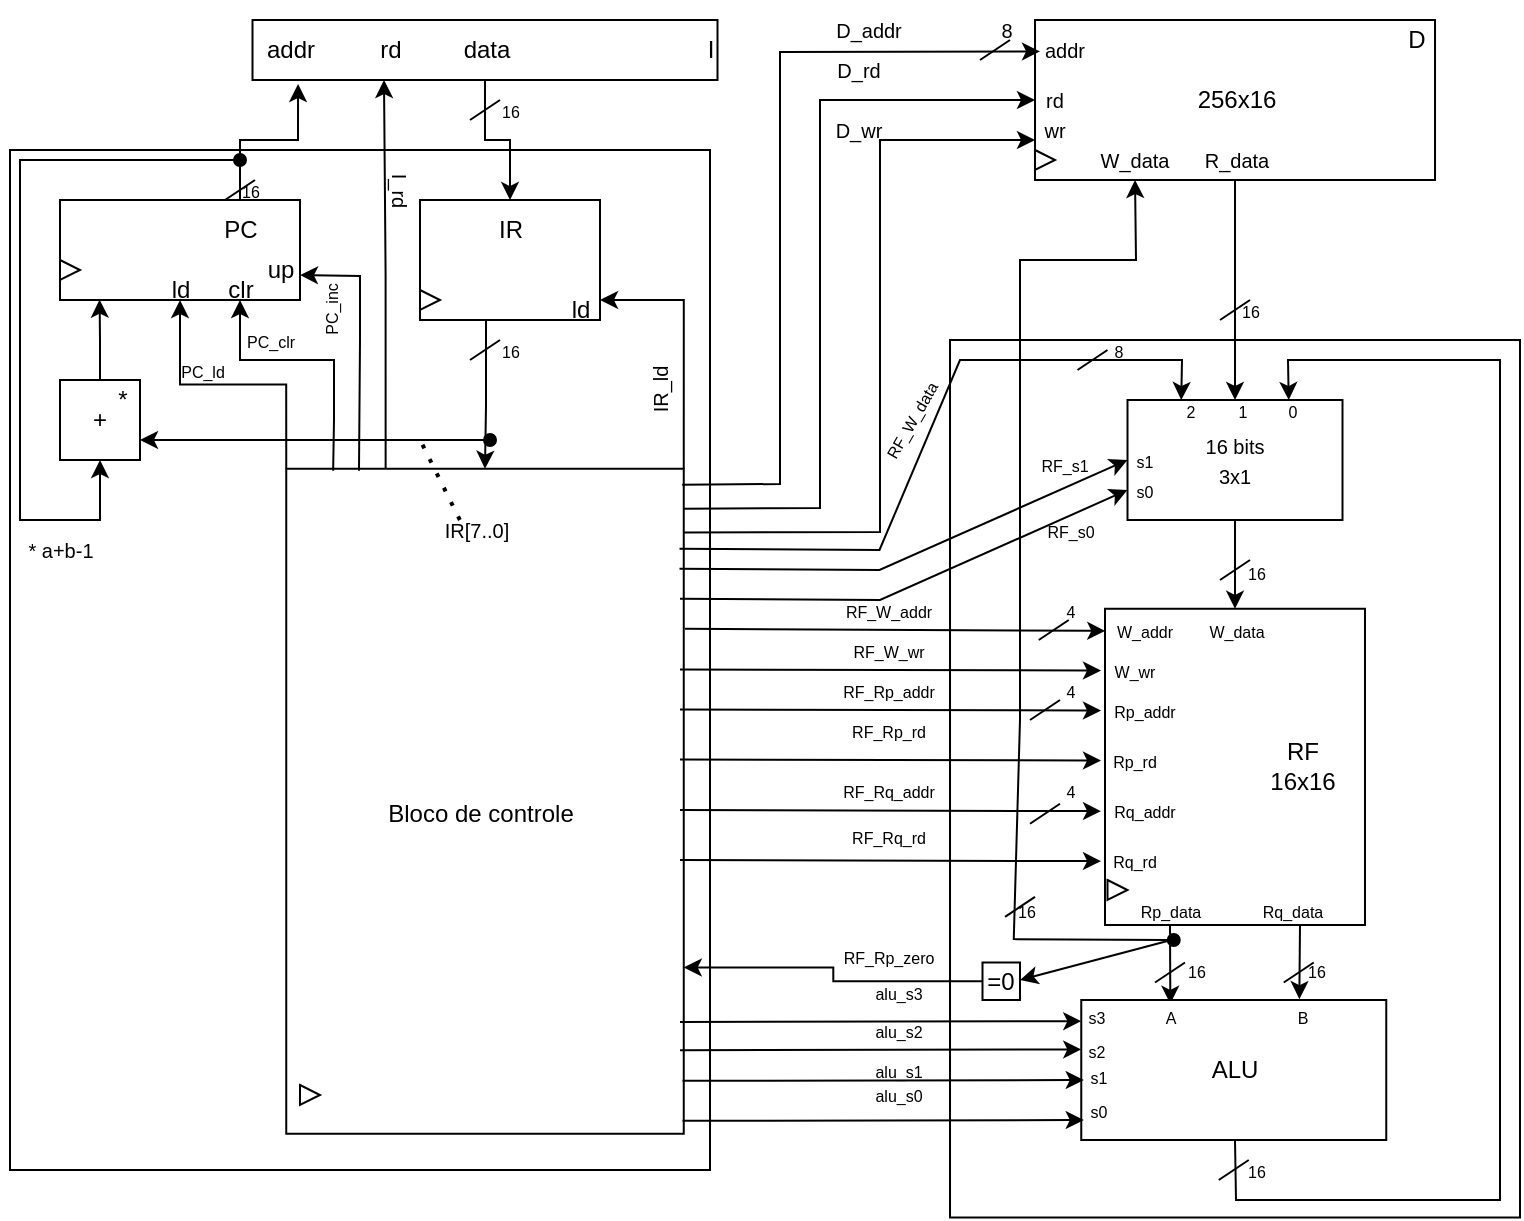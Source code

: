 <mxfile version="21.6.3" type="github">
  <diagram name="Page-1" id="ZlM_A8k6TZbqFOeZ7nO7">
    <mxGraphModel dx="387" dy="211" grid="1" gridSize="10" guides="1" tooltips="1" connect="1" arrows="1" fold="1" page="1" pageScale="1" pageWidth="850" pageHeight="1100" math="0" shadow="0">
      <root>
        <mxCell id="0" />
        <mxCell id="1" parent="0" />
        <mxCell id="ngXh2x4NFbDctlyxZlGq-3" value="" style="rounded=0;whiteSpace=wrap;html=1;rotation=90;" parent="1" vertex="1">
          <mxGeometry x="-35" y="315" width="510" height="350" as="geometry" />
        </mxCell>
        <mxCell id="yScjFbCwDToI_tj8SOom-4" style="edgeStyle=orthogonalEdgeStyle;rounded=0;orthogonalLoop=1;jettySize=auto;html=1;exitX=0;exitY=0.75;exitDx=0;exitDy=0;entryX=0.4;entryY=1;entryDx=0;entryDy=0;entryPerimeter=0;" edge="1" parent="1" source="ngXh2x4NFbDctlyxZlGq-4" target="ngXh2x4NFbDctlyxZlGq-20">
          <mxGeometry relative="1" as="geometry" />
        </mxCell>
        <mxCell id="yScjFbCwDToI_tj8SOom-14" style="edgeStyle=orthogonalEdgeStyle;rounded=0;orthogonalLoop=1;jettySize=auto;html=1;exitX=0;exitY=1;exitDx=0;exitDy=0;entryX=0.5;entryY=1;entryDx=0;entryDy=0;" edge="1" parent="1" source="ngXh2x4NFbDctlyxZlGq-4" target="ngXh2x4NFbDctlyxZlGq-6">
          <mxGeometry relative="1" as="geometry" />
        </mxCell>
        <mxCell id="yScjFbCwDToI_tj8SOom-21" style="edgeStyle=orthogonalEdgeStyle;rounded=0;orthogonalLoop=1;jettySize=auto;html=1;exitX=0;exitY=0;exitDx=0;exitDy=0;" edge="1" parent="1" source="ngXh2x4NFbDctlyxZlGq-4">
          <mxGeometry relative="1" as="geometry">
            <mxPoint x="340" y="310" as="targetPoint" />
            <Array as="points">
              <mxPoint x="382" y="310" />
            </Array>
          </mxGeometry>
        </mxCell>
        <mxCell id="ngXh2x4NFbDctlyxZlGq-4" value="" style="rounded=0;whiteSpace=wrap;html=1;rotation=90;" parent="1" vertex="1">
          <mxGeometry x="116.25" y="461.25" width="332.5" height="198.75" as="geometry" />
        </mxCell>
        <mxCell id="ngXh2x4NFbDctlyxZlGq-16" style="edgeStyle=orthogonalEdgeStyle;rounded=0;orthogonalLoop=1;jettySize=auto;html=1;exitX=0.5;exitY=1;exitDx=0;exitDy=0;entryX=0.5;entryY=0;entryDx=0;entryDy=0;" parent="1" source="ngXh2x4NFbDctlyxZlGq-5" target="ngXh2x4NFbDctlyxZlGq-7" edge="1">
          <mxGeometry relative="1" as="geometry" />
        </mxCell>
        <mxCell id="ngXh2x4NFbDctlyxZlGq-5" value="" style="rounded=0;whiteSpace=wrap;html=1;" parent="1" vertex="1">
          <mxGeometry x="166.25" y="170" width="232.5" height="30" as="geometry" />
        </mxCell>
        <mxCell id="ngXh2x4NFbDctlyxZlGq-14" style="edgeStyle=orthogonalEdgeStyle;rounded=0;orthogonalLoop=1;jettySize=auto;html=1;exitX=0.75;exitY=0;exitDx=0;exitDy=0;entryX=0.098;entryY=1.067;entryDx=0;entryDy=0;entryPerimeter=0;" parent="1" source="ngXh2x4NFbDctlyxZlGq-6" target="ngXh2x4NFbDctlyxZlGq-5" edge="1">
          <mxGeometry relative="1" as="geometry" />
        </mxCell>
        <mxCell id="ngXh2x4NFbDctlyxZlGq-6" value="" style="rounded=0;whiteSpace=wrap;html=1;" parent="1" vertex="1">
          <mxGeometry x="70" y="260" width="120" height="50" as="geometry" />
        </mxCell>
        <mxCell id="yScjFbCwDToI_tj8SOom-22" style="edgeStyle=orthogonalEdgeStyle;rounded=0;orthogonalLoop=1;jettySize=auto;html=1;exitX=0.25;exitY=1;exitDx=0;exitDy=0;entryX=0;entryY=0.5;entryDx=0;entryDy=0;" edge="1" parent="1" source="ngXh2x4NFbDctlyxZlGq-7" target="ngXh2x4NFbDctlyxZlGq-4">
          <mxGeometry relative="1" as="geometry">
            <Array as="points">
              <mxPoint x="283" y="320" />
              <mxPoint x="283" y="363" />
              <mxPoint x="283" y="363" />
            </Array>
          </mxGeometry>
        </mxCell>
        <mxCell id="ngXh2x4NFbDctlyxZlGq-7" value="" style="rounded=0;whiteSpace=wrap;html=1;" parent="1" vertex="1">
          <mxGeometry x="250" y="260" width="90" height="60" as="geometry" />
        </mxCell>
        <mxCell id="yScjFbCwDToI_tj8SOom-15" style="edgeStyle=orthogonalEdgeStyle;rounded=0;orthogonalLoop=1;jettySize=auto;html=1;exitX=0.5;exitY=0;exitDx=0;exitDy=0;entryX=0.165;entryY=0.996;entryDx=0;entryDy=0;entryPerimeter=0;" edge="1" parent="1" source="ngXh2x4NFbDctlyxZlGq-8" target="ngXh2x4NFbDctlyxZlGq-6">
          <mxGeometry relative="1" as="geometry" />
        </mxCell>
        <mxCell id="ngXh2x4NFbDctlyxZlGq-8" value="+" style="whiteSpace=wrap;html=1;aspect=fixed;" parent="1" vertex="1">
          <mxGeometry x="70" y="350" width="40" height="40" as="geometry" />
        </mxCell>
        <mxCell id="ngXh2x4NFbDctlyxZlGq-9" value="" style="rounded=0;whiteSpace=wrap;html=1;rotation=90;" parent="1" vertex="1">
          <mxGeometry x="438.13" y="406.88" width="438.75" height="285" as="geometry" />
        </mxCell>
        <mxCell id="yScjFbCwDToI_tj8SOom-67" style="edgeStyle=orthogonalEdgeStyle;rounded=0;orthogonalLoop=1;jettySize=auto;html=1;exitX=0.5;exitY=1;exitDx=0;exitDy=0;entryX=0.5;entryY=0;entryDx=0;entryDy=0;" edge="1" parent="1" source="ngXh2x4NFbDctlyxZlGq-10" target="ngXh2x4NFbDctlyxZlGq-11">
          <mxGeometry relative="1" as="geometry" />
        </mxCell>
        <mxCell id="ngXh2x4NFbDctlyxZlGq-10" value="" style="rounded=0;whiteSpace=wrap;html=1;" parent="1" vertex="1">
          <mxGeometry x="557.51" y="170" width="200" height="80" as="geometry" />
        </mxCell>
        <mxCell id="yScjFbCwDToI_tj8SOom-51" style="edgeStyle=orthogonalEdgeStyle;rounded=0;orthogonalLoop=1;jettySize=auto;html=1;exitX=0.5;exitY=1;exitDx=0;exitDy=0;entryX=0;entryY=0.5;entryDx=0;entryDy=0;" edge="1" parent="1" source="ngXh2x4NFbDctlyxZlGq-11" target="ngXh2x4NFbDctlyxZlGq-12">
          <mxGeometry relative="1" as="geometry" />
        </mxCell>
        <mxCell id="ngXh2x4NFbDctlyxZlGq-11" value="" style="rounded=0;whiteSpace=wrap;html=1;" parent="1" vertex="1">
          <mxGeometry x="603.75" y="360" width="107.5" height="60" as="geometry" />
        </mxCell>
        <mxCell id="yScjFbCwDToI_tj8SOom-49" style="edgeStyle=orthogonalEdgeStyle;rounded=0;orthogonalLoop=1;jettySize=auto;html=1;exitX=1;exitY=0.25;exitDx=0;exitDy=0;entryX=0.715;entryY=-0.006;entryDx=0;entryDy=0;entryPerimeter=0;" edge="1" parent="1" source="ngXh2x4NFbDctlyxZlGq-12" target="ngXh2x4NFbDctlyxZlGq-13">
          <mxGeometry relative="1" as="geometry" />
        </mxCell>
        <mxCell id="yScjFbCwDToI_tj8SOom-50" style="edgeStyle=orthogonalEdgeStyle;rounded=0;orthogonalLoop=1;jettySize=auto;html=1;exitX=1;exitY=0.75;exitDx=0;exitDy=0;entryX=0.292;entryY=0.027;entryDx=0;entryDy=0;entryPerimeter=0;" edge="1" parent="1" source="ngXh2x4NFbDctlyxZlGq-12" target="ngXh2x4NFbDctlyxZlGq-13">
          <mxGeometry relative="1" as="geometry" />
        </mxCell>
        <mxCell id="ngXh2x4NFbDctlyxZlGq-12" value="" style="rounded=0;whiteSpace=wrap;html=1;rotation=90;" parent="1" vertex="1">
          <mxGeometry x="578.44" y="478.44" width="158.12" height="130" as="geometry" />
        </mxCell>
        <mxCell id="ngXh2x4NFbDctlyxZlGq-13" value="" style="rounded=0;whiteSpace=wrap;html=1;" parent="1" vertex="1">
          <mxGeometry x="580.63" y="660" width="152.5" height="70" as="geometry" />
        </mxCell>
        <mxCell id="ngXh2x4NFbDctlyxZlGq-15" value="addr" style="text;html=1;align=center;verticalAlign=middle;resizable=0;points=[];autosize=1;strokeColor=none;fillColor=none;" parent="1" vertex="1">
          <mxGeometry x="160" y="170" width="50" height="30" as="geometry" />
        </mxCell>
        <mxCell id="ngXh2x4NFbDctlyxZlGq-18" value="data" style="text;html=1;align=center;verticalAlign=middle;resizable=0;points=[];autosize=1;strokeColor=none;fillColor=none;" parent="1" vertex="1">
          <mxGeometry x="257.5" y="170" width="50" height="30" as="geometry" />
        </mxCell>
        <mxCell id="ngXh2x4NFbDctlyxZlGq-20" value="rd" style="text;html=1;align=center;verticalAlign=middle;resizable=0;points=[];autosize=1;strokeColor=none;fillColor=none;" parent="1" vertex="1">
          <mxGeometry x="220" y="170" width="30" height="30" as="geometry" />
        </mxCell>
        <mxCell id="yScjFbCwDToI_tj8SOom-5" value="Bloco de controle" style="text;html=1;align=center;verticalAlign=middle;resizable=0;points=[];autosize=1;strokeColor=none;fillColor=none;" vertex="1" parent="1">
          <mxGeometry x="220" y="551.88" width="120" height="30" as="geometry" />
        </mxCell>
        <mxCell id="yScjFbCwDToI_tj8SOom-7" value="PC" style="text;html=1;align=center;verticalAlign=middle;resizable=0;points=[];autosize=1;strokeColor=none;fillColor=none;" vertex="1" parent="1">
          <mxGeometry x="140" y="260" width="40" height="30" as="geometry" />
        </mxCell>
        <mxCell id="yScjFbCwDToI_tj8SOom-8" value="ld" style="text;html=1;align=center;verticalAlign=middle;resizable=0;points=[];autosize=1;strokeColor=none;fillColor=none;" vertex="1" parent="1">
          <mxGeometry x="115" y="290" width="30" height="30" as="geometry" />
        </mxCell>
        <mxCell id="yScjFbCwDToI_tj8SOom-9" value="clr" style="text;html=1;align=center;verticalAlign=middle;resizable=0;points=[];autosize=1;strokeColor=none;fillColor=none;" vertex="1" parent="1">
          <mxGeometry x="140" y="290" width="40" height="30" as="geometry" />
        </mxCell>
        <mxCell id="yScjFbCwDToI_tj8SOom-10" value="" style="endArrow=classic;html=1;rounded=0;entryX=1;entryY=0.75;entryDx=0;entryDy=0;exitX=0.003;exitY=0.817;exitDx=0;exitDy=0;exitPerimeter=0;" edge="1" parent="1" source="ngXh2x4NFbDctlyxZlGq-4" target="ngXh2x4NFbDctlyxZlGq-6">
          <mxGeometry width="50" height="50" relative="1" as="geometry">
            <mxPoint x="220" y="400" as="sourcePoint" />
            <mxPoint x="220" y="300" as="targetPoint" />
            <Array as="points">
              <mxPoint x="220" y="330" />
              <mxPoint x="220" y="320" />
              <mxPoint x="220" y="298" />
            </Array>
          </mxGeometry>
        </mxCell>
        <mxCell id="yScjFbCwDToI_tj8SOom-11" value="up" style="text;html=1;align=center;verticalAlign=middle;resizable=0;points=[];autosize=1;strokeColor=none;fillColor=none;" vertex="1" parent="1">
          <mxGeometry x="160" y="280" width="40" height="30" as="geometry" />
        </mxCell>
        <mxCell id="yScjFbCwDToI_tj8SOom-13" value="" style="endArrow=classic;html=1;rounded=0;entryX=0.75;entryY=1;entryDx=0;entryDy=0;exitX=0.003;exitY=0.882;exitDx=0;exitDy=0;exitPerimeter=0;" edge="1" parent="1" source="ngXh2x4NFbDctlyxZlGq-4" target="ngXh2x4NFbDctlyxZlGq-6">
          <mxGeometry width="50" height="50" relative="1" as="geometry">
            <mxPoint x="200" y="415" as="sourcePoint" />
            <mxPoint x="200" y="350" as="targetPoint" />
            <Array as="points">
              <mxPoint x="207" y="370" />
              <mxPoint x="207" y="340" />
              <mxPoint x="160" y="340" />
            </Array>
          </mxGeometry>
        </mxCell>
        <mxCell id="yScjFbCwDToI_tj8SOom-16" value="" style="endArrow=classic;html=1;rounded=0;entryX=0.5;entryY=1;entryDx=0;entryDy=0;startArrow=oval;startFill=1;" edge="1" parent="1" target="ngXh2x4NFbDctlyxZlGq-8">
          <mxGeometry width="50" height="50" relative="1" as="geometry">
            <mxPoint x="160" y="240" as="sourcePoint" />
            <mxPoint x="130" y="280" as="targetPoint" />
            <Array as="points">
              <mxPoint x="110" y="240" />
              <mxPoint x="50" y="240" />
              <mxPoint x="50" y="310" />
              <mxPoint x="50" y="340" />
              <mxPoint x="50" y="420" />
              <mxPoint x="90" y="420" />
            </Array>
          </mxGeometry>
        </mxCell>
        <mxCell id="yScjFbCwDToI_tj8SOom-17" value="" style="endArrow=none;html=1;rounded=0;" edge="1" parent="1">
          <mxGeometry width="50" height="50" relative="1" as="geometry">
            <mxPoint x="152.5" y="260" as="sourcePoint" />
            <mxPoint x="167.5" y="250" as="targetPoint" />
          </mxGeometry>
        </mxCell>
        <mxCell id="yScjFbCwDToI_tj8SOom-18" value="&lt;font style=&quot;font-size: 8px;&quot;&gt;16&lt;/font&gt;" style="text;html=1;align=center;verticalAlign=middle;resizable=0;points=[];autosize=1;strokeColor=none;fillColor=none;" vertex="1" parent="1">
          <mxGeometry x="150" y="240" width="30" height="30" as="geometry" />
        </mxCell>
        <mxCell id="yScjFbCwDToI_tj8SOom-19" value="IR" style="text;html=1;align=center;verticalAlign=middle;resizable=0;points=[];autosize=1;strokeColor=none;fillColor=none;" vertex="1" parent="1">
          <mxGeometry x="275" y="260" width="40" height="30" as="geometry" />
        </mxCell>
        <mxCell id="yScjFbCwDToI_tj8SOom-20" value="ld" style="text;html=1;align=center;verticalAlign=middle;resizable=0;points=[];autosize=1;strokeColor=none;fillColor=none;" vertex="1" parent="1">
          <mxGeometry x="315" y="300" width="30" height="30" as="geometry" />
        </mxCell>
        <mxCell id="yScjFbCwDToI_tj8SOom-23" value="" style="endArrow=none;html=1;rounded=0;" edge="1" parent="1">
          <mxGeometry width="50" height="50" relative="1" as="geometry">
            <mxPoint x="275" y="340" as="sourcePoint" />
            <mxPoint x="290" y="330" as="targetPoint" />
          </mxGeometry>
        </mxCell>
        <mxCell id="yScjFbCwDToI_tj8SOom-24" value="&lt;font style=&quot;font-size: 8px;&quot;&gt;16&lt;/font&gt;" style="text;html=1;align=center;verticalAlign=middle;resizable=0;points=[];autosize=1;strokeColor=none;fillColor=none;" vertex="1" parent="1">
          <mxGeometry x="280" y="320" width="30" height="30" as="geometry" />
        </mxCell>
        <mxCell id="yScjFbCwDToI_tj8SOom-25" value="" style="endArrow=none;html=1;rounded=0;" edge="1" parent="1">
          <mxGeometry width="50" height="50" relative="1" as="geometry">
            <mxPoint x="275" y="220" as="sourcePoint" />
            <mxPoint x="290" y="210" as="targetPoint" />
          </mxGeometry>
        </mxCell>
        <mxCell id="yScjFbCwDToI_tj8SOom-26" value="&lt;font style=&quot;font-size: 8px;&quot;&gt;16&lt;/font&gt;" style="text;html=1;align=center;verticalAlign=middle;resizable=0;points=[];autosize=1;strokeColor=none;fillColor=none;" vertex="1" parent="1">
          <mxGeometry x="280" y="200" width="30" height="30" as="geometry" />
        </mxCell>
        <mxCell id="yScjFbCwDToI_tj8SOom-27" value="" style="endArrow=classic;html=1;rounded=0;entryX=1;entryY=0.75;entryDx=0;entryDy=0;" edge="1" parent="1" target="ngXh2x4NFbDctlyxZlGq-8">
          <mxGeometry width="50" height="50" relative="1" as="geometry">
            <mxPoint x="280" y="380" as="sourcePoint" />
            <mxPoint x="210" y="390" as="targetPoint" />
            <Array as="points">
              <mxPoint x="240" y="380" />
              <mxPoint x="200" y="380" />
            </Array>
          </mxGeometry>
        </mxCell>
        <mxCell id="yScjFbCwDToI_tj8SOom-28" value="" style="endArrow=oval;html=1;rounded=0;endFill=1;" edge="1" parent="1">
          <mxGeometry width="50" height="50" relative="1" as="geometry">
            <mxPoint x="275" y="380" as="sourcePoint" />
            <mxPoint x="285" y="380" as="targetPoint" />
          </mxGeometry>
        </mxCell>
        <mxCell id="yScjFbCwDToI_tj8SOom-31" value="" style="endArrow=classic;html=1;rounded=0;entryX=0.07;entryY=0.999;entryDx=0;entryDy=0;entryPerimeter=0;" edge="1" parent="1" target="ngXh2x4NFbDctlyxZlGq-12">
          <mxGeometry width="50" height="50" relative="1" as="geometry">
            <mxPoint x="382.5" y="474.43" as="sourcePoint" />
            <mxPoint x="447.5" y="474.43" as="targetPoint" />
          </mxGeometry>
        </mxCell>
        <mxCell id="yScjFbCwDToI_tj8SOom-33" value="" style="endArrow=classic;html=1;rounded=0;entryX=0.07;entryY=0.999;entryDx=0;entryDy=0;entryPerimeter=0;" edge="1" parent="1">
          <mxGeometry width="50" height="50" relative="1" as="geometry">
            <mxPoint x="380" y="494.71" as="sourcePoint" />
            <mxPoint x="590.5" y="495.28" as="targetPoint" />
          </mxGeometry>
        </mxCell>
        <mxCell id="yScjFbCwDToI_tj8SOom-34" value="" style="endArrow=classic;html=1;rounded=0;entryX=0.07;entryY=0.999;entryDx=0;entryDy=0;entryPerimeter=0;" edge="1" parent="1">
          <mxGeometry width="50" height="50" relative="1" as="geometry">
            <mxPoint x="380" y="514.71" as="sourcePoint" />
            <mxPoint x="590.5" y="515.28" as="targetPoint" />
          </mxGeometry>
        </mxCell>
        <mxCell id="yScjFbCwDToI_tj8SOom-35" value="" style="endArrow=classic;html=1;rounded=0;entryX=0.07;entryY=0.999;entryDx=0;entryDy=0;entryPerimeter=0;" edge="1" parent="1">
          <mxGeometry width="50" height="50" relative="1" as="geometry">
            <mxPoint x="380" y="539.71" as="sourcePoint" />
            <mxPoint x="590.5" y="540.28" as="targetPoint" />
          </mxGeometry>
        </mxCell>
        <mxCell id="yScjFbCwDToI_tj8SOom-36" value="" style="endArrow=classic;html=1;rounded=0;entryX=0.07;entryY=0.999;entryDx=0;entryDy=0;entryPerimeter=0;" edge="1" parent="1">
          <mxGeometry width="50" height="50" relative="1" as="geometry">
            <mxPoint x="380" y="565.0" as="sourcePoint" />
            <mxPoint x="590.5" y="565.57" as="targetPoint" />
          </mxGeometry>
        </mxCell>
        <mxCell id="yScjFbCwDToI_tj8SOom-37" value="" style="endArrow=classic;html=1;rounded=0;entryX=0.07;entryY=0.999;entryDx=0;entryDy=0;entryPerimeter=0;" edge="1" parent="1">
          <mxGeometry width="50" height="50" relative="1" as="geometry">
            <mxPoint x="380" y="590" as="sourcePoint" />
            <mxPoint x="590.5" y="590.57" as="targetPoint" />
          </mxGeometry>
        </mxCell>
        <mxCell id="yScjFbCwDToI_tj8SOom-38" value="" style="endArrow=classic;html=1;rounded=0;entryX=0.07;entryY=0.999;entryDx=0;entryDy=0;entryPerimeter=0;" edge="1" parent="1">
          <mxGeometry width="50" height="50" relative="1" as="geometry">
            <mxPoint x="380" y="671" as="sourcePoint" />
            <mxPoint x="580.63" y="670.57" as="targetPoint" />
          </mxGeometry>
        </mxCell>
        <mxCell id="yScjFbCwDToI_tj8SOom-39" value="" style="endArrow=classic;html=1;rounded=0;entryX=0.07;entryY=0.999;entryDx=0;entryDy=0;entryPerimeter=0;" edge="1" parent="1">
          <mxGeometry width="50" height="50" relative="1" as="geometry">
            <mxPoint x="380" y="685.14" as="sourcePoint" />
            <mxPoint x="580.63" y="684.71" as="targetPoint" />
          </mxGeometry>
        </mxCell>
        <mxCell id="yScjFbCwDToI_tj8SOom-40" value="" style="endArrow=classic;html=1;rounded=0;entryX=0.07;entryY=0.999;entryDx=0;entryDy=0;entryPerimeter=0;" edge="1" parent="1">
          <mxGeometry width="50" height="50" relative="1" as="geometry">
            <mxPoint x="381.25" y="700.43" as="sourcePoint" />
            <mxPoint x="581.88" y="700.0" as="targetPoint" />
          </mxGeometry>
        </mxCell>
        <mxCell id="yScjFbCwDToI_tj8SOom-41" value="" style="endArrow=classic;html=1;rounded=0;entryX=0.07;entryY=0.999;entryDx=0;entryDy=0;entryPerimeter=0;" edge="1" parent="1">
          <mxGeometry width="50" height="50" relative="1" as="geometry">
            <mxPoint x="381.25" y="720.43" as="sourcePoint" />
            <mxPoint x="581.88" y="720.0" as="targetPoint" />
          </mxGeometry>
        </mxCell>
        <mxCell id="yScjFbCwDToI_tj8SOom-42" value="&lt;font style=&quot;font-size: 8px;&quot;&gt;W_addr&lt;/font&gt;" style="text;html=1;align=center;verticalAlign=middle;resizable=0;points=[];autosize=1;strokeColor=none;fillColor=none;" vertex="1" parent="1">
          <mxGeometry x="586.88" y="460" width="50" height="30" as="geometry" />
        </mxCell>
        <mxCell id="yScjFbCwDToI_tj8SOom-43" value="&lt;font style=&quot;font-size: 8px;&quot;&gt;W_wr&lt;/font&gt;" style="text;html=1;align=center;verticalAlign=middle;resizable=0;points=[];autosize=1;strokeColor=none;fillColor=none;" vertex="1" parent="1">
          <mxGeometry x="586.88" y="480" width="40" height="30" as="geometry" />
        </mxCell>
        <mxCell id="yScjFbCwDToI_tj8SOom-44" value="&lt;font style=&quot;font-size: 8px;&quot;&gt;Rp_addr&lt;/font&gt;" style="text;html=1;align=center;verticalAlign=middle;resizable=0;points=[];autosize=1;strokeColor=none;fillColor=none;" vertex="1" parent="1">
          <mxGeometry x="586.88" y="500" width="50" height="30" as="geometry" />
        </mxCell>
        <mxCell id="yScjFbCwDToI_tj8SOom-46" value="&lt;span style=&quot;font-size: 8px;&quot;&gt;Rp_rd&lt;/span&gt;" style="text;html=1;align=center;verticalAlign=middle;resizable=0;points=[];autosize=1;strokeColor=none;fillColor=none;" vertex="1" parent="1">
          <mxGeometry x="581.88" y="525" width="50" height="30" as="geometry" />
        </mxCell>
        <mxCell id="yScjFbCwDToI_tj8SOom-47" value="&lt;span style=&quot;font-size: 8px;&quot;&gt;Rq_addr&lt;/span&gt;" style="text;html=1;align=center;verticalAlign=middle;resizable=0;points=[];autosize=1;strokeColor=none;fillColor=none;" vertex="1" parent="1">
          <mxGeometry x="586.88" y="550" width="50" height="30" as="geometry" />
        </mxCell>
        <mxCell id="yScjFbCwDToI_tj8SOom-48" value="&lt;span style=&quot;font-size: 8px;&quot;&gt;Rq_rd&lt;/span&gt;" style="text;html=1;align=center;verticalAlign=middle;resizable=0;points=[];autosize=1;strokeColor=none;fillColor=none;" vertex="1" parent="1">
          <mxGeometry x="581.88" y="575" width="50" height="30" as="geometry" />
        </mxCell>
        <mxCell id="yScjFbCwDToI_tj8SOom-52" value="&lt;font style=&quot;font-size: 8px;&quot;&gt;W_data&lt;/font&gt;" style="text;html=1;align=center;verticalAlign=middle;resizable=0;points=[];autosize=1;strokeColor=none;fillColor=none;" vertex="1" parent="1">
          <mxGeometry x="632.51" y="460" width="50" height="30" as="geometry" />
        </mxCell>
        <mxCell id="yScjFbCwDToI_tj8SOom-53" value="&lt;font style=&quot;font-size: 8px;&quot;&gt;Rp_data&lt;/font&gt;" style="text;html=1;align=center;verticalAlign=middle;resizable=0;points=[];autosize=1;strokeColor=none;fillColor=none;" vertex="1" parent="1">
          <mxGeometry x="600" y="600" width="50" height="30" as="geometry" />
        </mxCell>
        <mxCell id="yScjFbCwDToI_tj8SOom-54" value="&lt;font style=&quot;font-size: 8px;&quot;&gt;Rq_data&lt;/font&gt;" style="text;html=1;align=center;verticalAlign=middle;resizable=0;points=[];autosize=1;strokeColor=none;fillColor=none;" vertex="1" parent="1">
          <mxGeometry x="661.25" y="600" width="50" height="30" as="geometry" />
        </mxCell>
        <mxCell id="yScjFbCwDToI_tj8SOom-55" value="RF&lt;br&gt;16x16" style="text;html=1;align=center;verticalAlign=middle;resizable=0;points=[];autosize=1;strokeColor=none;fillColor=none;" vertex="1" parent="1">
          <mxGeometry x="661.25" y="523.44" width="60" height="40" as="geometry" />
        </mxCell>
        <mxCell id="yScjFbCwDToI_tj8SOom-56" value="ALU" style="text;html=1;align=center;verticalAlign=middle;resizable=0;points=[];autosize=1;strokeColor=none;fillColor=none;" vertex="1" parent="1">
          <mxGeometry x="631.88" y="680" width="50" height="30" as="geometry" />
        </mxCell>
        <mxCell id="yScjFbCwDToI_tj8SOom-58" value="&lt;font style=&quot;font-size: 8px;&quot;&gt;s1&lt;/font&gt;" style="text;html=1;align=center;verticalAlign=middle;resizable=0;points=[];autosize=1;strokeColor=none;fillColor=none;" vertex="1" parent="1">
          <mxGeometry x="573.75" y="682.5" width="30" height="30" as="geometry" />
        </mxCell>
        <mxCell id="yScjFbCwDToI_tj8SOom-59" value="&lt;font style=&quot;font-size: 8px;&quot;&gt;s0&lt;/font&gt;" style="text;html=1;align=center;verticalAlign=middle;resizable=0;points=[];autosize=1;strokeColor=none;fillColor=none;" vertex="1" parent="1">
          <mxGeometry x="573.75" y="700" width="30" height="30" as="geometry" />
        </mxCell>
        <mxCell id="yScjFbCwDToI_tj8SOom-60" value="&lt;font style=&quot;font-size: 8px;&quot;&gt;s2&lt;/font&gt;" style="text;html=1;align=center;verticalAlign=middle;resizable=0;points=[];autosize=1;strokeColor=none;fillColor=none;" vertex="1" parent="1">
          <mxGeometry x="572.5" y="670" width="30" height="30" as="geometry" />
        </mxCell>
        <mxCell id="yScjFbCwDToI_tj8SOom-62" value="&lt;font style=&quot;font-size: 8px;&quot;&gt;s3&lt;/font&gt;" style="text;html=1;align=center;verticalAlign=middle;resizable=0;points=[];autosize=1;strokeColor=none;fillColor=none;" vertex="1" parent="1">
          <mxGeometry x="572.5" y="652.5" width="30" height="30" as="geometry" />
        </mxCell>
        <mxCell id="yScjFbCwDToI_tj8SOom-63" value="&lt;font style=&quot;font-size: 8px;&quot;&gt;A&lt;/font&gt;" style="text;html=1;align=center;verticalAlign=middle;resizable=0;points=[];autosize=1;strokeColor=none;fillColor=none;" vertex="1" parent="1">
          <mxGeometry x="610" y="652.5" width="30" height="30" as="geometry" />
        </mxCell>
        <mxCell id="yScjFbCwDToI_tj8SOom-64" value="&lt;font style=&quot;font-size: 8px;&quot;&gt;B&lt;/font&gt;" style="text;html=1;align=center;verticalAlign=middle;resizable=0;points=[];autosize=1;strokeColor=none;fillColor=none;" vertex="1" parent="1">
          <mxGeometry x="676.25" y="652.5" width="30" height="30" as="geometry" />
        </mxCell>
        <mxCell id="yScjFbCwDToI_tj8SOom-66" value="" style="endArrow=classic;html=1;rounded=0;entryX=0.75;entryY=0;entryDx=0;entryDy=0;" edge="1" parent="1" target="ngXh2x4NFbDctlyxZlGq-11">
          <mxGeometry width="50" height="50" relative="1" as="geometry">
            <mxPoint x="657.5" y="730" as="sourcePoint" />
            <mxPoint x="840" y="340" as="targetPoint" />
            <Array as="points">
              <mxPoint x="658" y="760" />
              <mxPoint x="710" y="760" />
              <mxPoint x="760" y="760" />
              <mxPoint x="790" y="760" />
              <mxPoint x="790" y="630" />
              <mxPoint x="790" y="530" />
              <mxPoint x="790" y="470" />
              <mxPoint x="790" y="430" />
              <mxPoint x="790" y="390" />
              <mxPoint x="790" y="340" />
              <mxPoint x="770" y="340" />
              <mxPoint x="720" y="340" />
              <mxPoint x="684" y="340" />
            </Array>
          </mxGeometry>
        </mxCell>
        <mxCell id="yScjFbCwDToI_tj8SOom-68" value="" style="endArrow=classic;html=1;rounded=0;entryX=0.25;entryY=1;entryDx=0;entryDy=0;startArrow=oval;startFill=1;" edge="1" parent="1" target="ngXh2x4NFbDctlyxZlGq-10">
          <mxGeometry width="50" height="50" relative="1" as="geometry">
            <mxPoint x="626.88" y="630" as="sourcePoint" />
            <mxPoint x="546.88" y="571.56" as="targetPoint" />
            <Array as="points">
              <mxPoint x="546.88" y="629.56" />
              <mxPoint x="550" y="520" />
              <mxPoint x="550" y="450" />
              <mxPoint x="550" y="350" />
              <mxPoint x="550" y="290" />
              <mxPoint x="608" y="290" />
            </Array>
          </mxGeometry>
        </mxCell>
        <mxCell id="yScjFbCwDToI_tj8SOom-69" value="" style="endArrow=classic;html=1;rounded=0;entryX=0;entryY=0.75;entryDx=0;entryDy=0;" edge="1" parent="1" target="ngXh2x4NFbDctlyxZlGq-11">
          <mxGeometry width="50" height="50" relative="1" as="geometry">
            <mxPoint x="380" y="459.43" as="sourcePoint" />
            <mxPoint x="590.5" y="460" as="targetPoint" />
            <Array as="points">
              <mxPoint x="480" y="460" />
            </Array>
          </mxGeometry>
        </mxCell>
        <mxCell id="yScjFbCwDToI_tj8SOom-70" value="" style="endArrow=classic;html=1;rounded=0;entryX=0;entryY=0.75;entryDx=0;entryDy=0;" edge="1" parent="1">
          <mxGeometry width="50" height="50" relative="1" as="geometry">
            <mxPoint x="379.75" y="444.43" as="sourcePoint" />
            <mxPoint x="603.75" y="390" as="targetPoint" />
            <Array as="points">
              <mxPoint x="479.75" y="445" />
            </Array>
          </mxGeometry>
        </mxCell>
        <mxCell id="yScjFbCwDToI_tj8SOom-71" value="" style="endArrow=classic;html=1;rounded=0;entryX=0;entryY=0.75;entryDx=0;entryDy=0;exitX=0.096;exitY=0.001;exitDx=0;exitDy=0;exitPerimeter=0;" edge="1" parent="1" source="ngXh2x4NFbDctlyxZlGq-4" target="ngXh2x4NFbDctlyxZlGq-10">
          <mxGeometry width="50" height="50" relative="1" as="geometry">
            <mxPoint x="379.75" y="434.43" as="sourcePoint" />
            <mxPoint x="603.75" y="380" as="targetPoint" />
            <Array as="points">
              <mxPoint x="480" y="426" />
              <mxPoint x="480" y="230" />
            </Array>
          </mxGeometry>
        </mxCell>
        <mxCell id="yScjFbCwDToI_tj8SOom-72" value="" style="endArrow=classic;html=1;rounded=0;entryX=0;entryY=0.5;entryDx=0;entryDy=0;exitX=0.06;exitY=0.001;exitDx=0;exitDy=0;exitPerimeter=0;" edge="1" parent="1" source="ngXh2x4NFbDctlyxZlGq-4" target="ngXh2x4NFbDctlyxZlGq-10">
          <mxGeometry width="50" height="50" relative="1" as="geometry">
            <mxPoint x="379.26" y="424.43" as="sourcePoint" />
            <mxPoint x="557.51" y="220" as="targetPoint" />
            <Array as="points">
              <mxPoint x="450" y="414" />
              <mxPoint x="450" y="330" />
              <mxPoint x="450" y="280" />
              <mxPoint x="450" y="210" />
            </Array>
          </mxGeometry>
        </mxCell>
        <mxCell id="yScjFbCwDToI_tj8SOom-73" value="" style="endArrow=classic;html=1;rounded=0;entryX=0.203;entryY=0.523;entryDx=0;entryDy=0;entryPerimeter=0;exitX=0.024;exitY=0.004;exitDx=0;exitDy=0;exitPerimeter=0;" edge="1" parent="1" source="ngXh2x4NFbDctlyxZlGq-4" target="yScjFbCwDToI_tj8SOom-74">
          <mxGeometry width="50" height="50" relative="1" as="geometry">
            <mxPoint x="378.77" y="411.93" as="sourcePoint" />
            <mxPoint x="557.51" y="197.5" as="targetPoint" />
            <Array as="points">
              <mxPoint x="430" y="402" />
              <mxPoint x="430" y="320" />
              <mxPoint x="430" y="260" />
              <mxPoint x="430" y="186" />
            </Array>
          </mxGeometry>
        </mxCell>
        <mxCell id="yScjFbCwDToI_tj8SOom-74" value="&lt;font style=&quot;font-size: 10px;&quot;&gt;addr&lt;/font&gt;" style="text;html=1;align=center;verticalAlign=middle;resizable=0;points=[];autosize=1;strokeColor=none;fillColor=none;" vertex="1" parent="1">
          <mxGeometry x="551.88" y="170" width="40" height="30" as="geometry" />
        </mxCell>
        <mxCell id="yScjFbCwDToI_tj8SOom-75" value="&lt;font style=&quot;font-size: 10px;&quot;&gt;rd&lt;/font&gt;" style="text;html=1;align=center;verticalAlign=middle;resizable=0;points=[];autosize=1;strokeColor=none;fillColor=none;" vertex="1" parent="1">
          <mxGeometry x="551.88" y="195" width="30" height="30" as="geometry" />
        </mxCell>
        <mxCell id="yScjFbCwDToI_tj8SOom-76" value="&lt;font style=&quot;font-size: 10px;&quot;&gt;wr&lt;/font&gt;" style="text;html=1;align=center;verticalAlign=middle;resizable=0;points=[];autosize=1;strokeColor=none;fillColor=none;" vertex="1" parent="1">
          <mxGeometry x="551.88" y="210" width="30" height="30" as="geometry" />
        </mxCell>
        <mxCell id="yScjFbCwDToI_tj8SOom-78" value="&lt;font style=&quot;font-size: 10px;&quot;&gt;W_data&lt;/font&gt;" style="text;html=1;align=center;verticalAlign=middle;resizable=0;points=[];autosize=1;strokeColor=none;fillColor=none;" vertex="1" parent="1">
          <mxGeometry x="576.88" y="225" width="60" height="30" as="geometry" />
        </mxCell>
        <mxCell id="yScjFbCwDToI_tj8SOom-79" value="&lt;font style=&quot;font-size: 10px;&quot;&gt;R_data&lt;/font&gt;" style="text;html=1;align=center;verticalAlign=middle;resizable=0;points=[];autosize=1;strokeColor=none;fillColor=none;" vertex="1" parent="1">
          <mxGeometry x="627.5" y="225" width="60" height="30" as="geometry" />
        </mxCell>
        <mxCell id="yScjFbCwDToI_tj8SOom-80" value="256x16" style="text;html=1;align=center;verticalAlign=middle;resizable=0;points=[];autosize=1;strokeColor=none;fillColor=none;" vertex="1" parent="1">
          <mxGeometry x="627.51" y="195" width="60" height="30" as="geometry" />
        </mxCell>
        <mxCell id="yScjFbCwDToI_tj8SOom-82" value="D" style="text;html=1;align=center;verticalAlign=middle;resizable=0;points=[];autosize=1;strokeColor=none;fillColor=none;" vertex="1" parent="1">
          <mxGeometry x="733.13" y="165" width="30" height="30" as="geometry" />
        </mxCell>
        <mxCell id="yScjFbCwDToI_tj8SOom-83" value="" style="endArrow=classic;html=1;rounded=0;entryX=0.25;entryY=0;entryDx=0;entryDy=0;" edge="1" parent="1" target="ngXh2x4NFbDctlyxZlGq-11">
          <mxGeometry width="50" height="50" relative="1" as="geometry">
            <mxPoint x="379.75" y="434.43" as="sourcePoint" />
            <mxPoint x="603.75" y="380" as="targetPoint" />
            <Array as="points">
              <mxPoint x="479.75" y="435" />
              <mxPoint x="520" y="340" />
              <mxPoint x="570" y="340" />
              <mxPoint x="631" y="340" />
            </Array>
          </mxGeometry>
        </mxCell>
        <mxCell id="yScjFbCwDToI_tj8SOom-84" value="&lt;font style=&quot;font-size: 10px;&quot;&gt;16 bits&lt;br&gt;3x1&lt;/font&gt;" style="text;html=1;align=center;verticalAlign=middle;resizable=0;points=[];autosize=1;strokeColor=none;fillColor=none;" vertex="1" parent="1">
          <mxGeometry x="631.88" y="370" width="50" height="40" as="geometry" />
        </mxCell>
        <mxCell id="yScjFbCwDToI_tj8SOom-85" value="&lt;font style=&quot;font-size: 8px;&quot;&gt;2&lt;/font&gt;" style="text;html=1;align=center;verticalAlign=middle;resizable=0;points=[];autosize=1;strokeColor=none;fillColor=none;" vertex="1" parent="1">
          <mxGeometry x="620" y="350" width="30" height="30" as="geometry" />
        </mxCell>
        <mxCell id="yScjFbCwDToI_tj8SOom-87" value="&lt;font style=&quot;font-size: 8px;&quot;&gt;1&lt;/font&gt;" style="text;html=1;align=center;verticalAlign=middle;resizable=0;points=[];autosize=1;strokeColor=none;fillColor=none;" vertex="1" parent="1">
          <mxGeometry x="646.25" y="350" width="30" height="30" as="geometry" />
        </mxCell>
        <mxCell id="yScjFbCwDToI_tj8SOom-88" value="&lt;font style=&quot;font-size: 8px;&quot;&gt;0&lt;/font&gt;" style="text;html=1;align=center;verticalAlign=middle;resizable=0;points=[];autosize=1;strokeColor=none;fillColor=none;" vertex="1" parent="1">
          <mxGeometry x="671.25" y="350" width="30" height="30" as="geometry" />
        </mxCell>
        <mxCell id="yScjFbCwDToI_tj8SOom-89" value="&lt;font style=&quot;font-size: 8px;&quot;&gt;s1&lt;/font&gt;" style="text;html=1;align=center;verticalAlign=middle;resizable=0;points=[];autosize=1;strokeColor=none;fillColor=none;" vertex="1" parent="1">
          <mxGeometry x="596.88" y="375" width="30" height="30" as="geometry" />
        </mxCell>
        <mxCell id="yScjFbCwDToI_tj8SOom-90" value="&lt;font style=&quot;font-size: 8px;&quot;&gt;s0&lt;/font&gt;" style="text;html=1;align=center;verticalAlign=middle;resizable=0;points=[];autosize=1;strokeColor=none;fillColor=none;" vertex="1" parent="1">
          <mxGeometry x="596.88" y="390" width="30" height="30" as="geometry" />
        </mxCell>
        <mxCell id="yScjFbCwDToI_tj8SOom-91" value="I" style="text;html=1;align=center;verticalAlign=middle;resizable=0;points=[];autosize=1;strokeColor=none;fillColor=none;" vertex="1" parent="1">
          <mxGeometry x="380" y="170" width="30" height="30" as="geometry" />
        </mxCell>
        <mxCell id="yScjFbCwDToI_tj8SOom-92" value="&lt;font style=&quot;font-size: 10px;&quot;&gt;I_rd&lt;/font&gt;" style="text;html=1;align=center;verticalAlign=middle;resizable=0;points=[];autosize=1;strokeColor=none;fillColor=none;rotation=90;" vertex="1" parent="1">
          <mxGeometry x="220" y="240" width="40" height="30" as="geometry" />
        </mxCell>
        <mxCell id="yScjFbCwDToI_tj8SOom-93" value="&lt;font style=&quot;font-size: 10px;&quot;&gt;IR_ld&lt;/font&gt;" style="text;html=1;align=center;verticalAlign=middle;resizable=0;points=[];autosize=1;strokeColor=none;fillColor=none;rotation=270;" vertex="1" parent="1">
          <mxGeometry x="345" y="340" width="50" height="30" as="geometry" />
        </mxCell>
        <mxCell id="yScjFbCwDToI_tj8SOom-95" value="&lt;font style=&quot;font-size: 8px;&quot;&gt;PC_inc&lt;/font&gt;" style="text;html=1;align=center;verticalAlign=middle;resizable=0;points=[];autosize=1;strokeColor=none;fillColor=none;rotation=270;" vertex="1" parent="1">
          <mxGeometry x="180" y="300" width="50" height="30" as="geometry" />
        </mxCell>
        <mxCell id="yScjFbCwDToI_tj8SOom-96" value="&lt;font style=&quot;font-size: 8px;&quot;&gt;PC_clr&lt;/font&gt;" style="text;html=1;align=center;verticalAlign=middle;resizable=0;points=[];autosize=1;strokeColor=none;fillColor=none;rotation=0;" vertex="1" parent="1">
          <mxGeometry x="150" y="315" width="50" height="30" as="geometry" />
        </mxCell>
        <mxCell id="yScjFbCwDToI_tj8SOom-97" value="&lt;font style=&quot;font-size: 8px;&quot;&gt;PC_ld&lt;/font&gt;" style="text;html=1;align=center;verticalAlign=middle;resizable=0;points=[];autosize=1;strokeColor=none;fillColor=none;" vertex="1" parent="1">
          <mxGeometry x="116.25" y="330" width="50" height="30" as="geometry" />
        </mxCell>
        <mxCell id="yScjFbCwDToI_tj8SOom-98" value="*" style="text;html=1;align=center;verticalAlign=middle;resizable=0;points=[];autosize=1;strokeColor=none;fillColor=none;" vertex="1" parent="1">
          <mxGeometry x="86.25" y="345" width="30" height="30" as="geometry" />
        </mxCell>
        <mxCell id="yScjFbCwDToI_tj8SOom-99" value="&lt;font style=&quot;font-size: 10px;&quot;&gt;* a+b-1&lt;/font&gt;" style="text;html=1;align=center;verticalAlign=middle;resizable=0;points=[];autosize=1;strokeColor=none;fillColor=none;" vertex="1" parent="1">
          <mxGeometry x="40" y="420" width="60" height="30" as="geometry" />
        </mxCell>
        <mxCell id="yScjFbCwDToI_tj8SOom-100" value="" style="endArrow=none;dashed=1;html=1;dashPattern=1 3;strokeWidth=2;rounded=0;exitX=0.258;exitY=0.362;exitDx=0;exitDy=0;exitPerimeter=0;" edge="1" parent="1">
          <mxGeometry width="50" height="50" relative="1" as="geometry">
            <mxPoint x="269.928" y="420" as="sourcePoint" />
            <mxPoint x="250" y="379.84" as="targetPoint" />
          </mxGeometry>
        </mxCell>
        <mxCell id="yScjFbCwDToI_tj8SOom-101" value="&lt;font style=&quot;font-size: 10px;&quot;&gt;IR[7..0]&lt;/font&gt;" style="text;html=1;align=center;verticalAlign=middle;resizable=0;points=[];autosize=1;strokeColor=none;fillColor=none;" vertex="1" parent="1">
          <mxGeometry x="247.5" y="410" width="60" height="30" as="geometry" />
        </mxCell>
        <mxCell id="yScjFbCwDToI_tj8SOom-102" value="&lt;font style=&quot;font-size: 10px;&quot;&gt;D_addr&lt;/font&gt;" style="text;html=1;align=center;verticalAlign=middle;resizable=0;points=[];autosize=1;strokeColor=none;fillColor=none;" vertex="1" parent="1">
          <mxGeometry x="443.75" y="160" width="60" height="30" as="geometry" />
        </mxCell>
        <mxCell id="yScjFbCwDToI_tj8SOom-103" value="&lt;font style=&quot;font-size: 10px;&quot;&gt;D_rd&lt;/font&gt;" style="text;html=1;align=center;verticalAlign=middle;resizable=0;points=[];autosize=1;strokeColor=none;fillColor=none;" vertex="1" parent="1">
          <mxGeometry x="443.75" y="180" width="50" height="30" as="geometry" />
        </mxCell>
        <mxCell id="yScjFbCwDToI_tj8SOom-104" value="&lt;font style=&quot;font-size: 10px;&quot;&gt;D_wr&lt;/font&gt;" style="text;html=1;align=center;verticalAlign=middle;resizable=0;points=[];autosize=1;strokeColor=none;fillColor=none;" vertex="1" parent="1">
          <mxGeometry x="443.75" y="210" width="50" height="30" as="geometry" />
        </mxCell>
        <mxCell id="yScjFbCwDToI_tj8SOom-105" value="&lt;font style=&quot;font-size: 8px;&quot;&gt;RF_W_data&lt;/font&gt;" style="text;html=1;align=center;verticalAlign=middle;resizable=0;points=[];autosize=1;strokeColor=none;fillColor=none;rotation=-60;" vertex="1" parent="1">
          <mxGeometry x="460" y="355" width="70" height="30" as="geometry" />
        </mxCell>
        <mxCell id="yScjFbCwDToI_tj8SOom-106" value="&lt;font style=&quot;font-size: 8px;&quot;&gt;RF_s1&lt;/font&gt;" style="text;html=1;align=center;verticalAlign=middle;resizable=0;points=[];autosize=1;strokeColor=none;fillColor=none;" vertex="1" parent="1">
          <mxGeometry x="546.88" y="376.88" width="50" height="30" as="geometry" />
        </mxCell>
        <mxCell id="yScjFbCwDToI_tj8SOom-107" value="&lt;font style=&quot;font-size: 8px;&quot;&gt;RF_s0&lt;/font&gt;" style="text;html=1;align=center;verticalAlign=middle;resizable=0;points=[];autosize=1;strokeColor=none;fillColor=none;" vertex="1" parent="1">
          <mxGeometry x="550" y="410" width="50" height="30" as="geometry" />
        </mxCell>
        <mxCell id="yScjFbCwDToI_tj8SOom-108" value="&lt;font style=&quot;font-size: 8px;&quot;&gt;RF_W_addr&lt;/font&gt;" style="text;html=1;align=center;verticalAlign=middle;resizable=0;points=[];autosize=1;strokeColor=none;fillColor=none;" vertex="1" parent="1">
          <mxGeometry x="448.75" y="450" width="70" height="30" as="geometry" />
        </mxCell>
        <mxCell id="yScjFbCwDToI_tj8SOom-109" value="&lt;font style=&quot;font-size: 8px;&quot;&gt;RF_W_wr&lt;/font&gt;" style="text;html=1;align=center;verticalAlign=middle;resizable=0;points=[];autosize=1;strokeColor=none;fillColor=none;" vertex="1" parent="1">
          <mxGeometry x="453.75" y="470" width="60" height="30" as="geometry" />
        </mxCell>
        <mxCell id="yScjFbCwDToI_tj8SOom-110" value="&lt;font style=&quot;font-size: 8px;&quot;&gt;RF_Rp_addr&lt;/font&gt;" style="text;html=1;align=center;verticalAlign=middle;resizable=0;points=[];autosize=1;strokeColor=none;fillColor=none;" vertex="1" parent="1">
          <mxGeometry x="448.75" y="490" width="70" height="30" as="geometry" />
        </mxCell>
        <mxCell id="yScjFbCwDToI_tj8SOom-111" value="&lt;font style=&quot;font-size: 8px;&quot;&gt;RF_Rp_rd&lt;/font&gt;" style="text;html=1;align=center;verticalAlign=middle;resizable=0;points=[];autosize=1;strokeColor=none;fillColor=none;" vertex="1" parent="1">
          <mxGeometry x="453.75" y="510" width="60" height="30" as="geometry" />
        </mxCell>
        <mxCell id="yScjFbCwDToI_tj8SOom-113" value="&lt;font style=&quot;font-size: 8px;&quot;&gt;RF_Rq_addr&lt;/font&gt;" style="text;html=1;align=center;verticalAlign=middle;resizable=0;points=[];autosize=1;strokeColor=none;fillColor=none;" vertex="1" parent="1">
          <mxGeometry x="448.75" y="540" width="70" height="30" as="geometry" />
        </mxCell>
        <mxCell id="yScjFbCwDToI_tj8SOom-114" value="&lt;font style=&quot;font-size: 8px;&quot;&gt;RF_Rq_rd&lt;/font&gt;" style="text;html=1;align=center;verticalAlign=middle;resizable=0;points=[];autosize=1;strokeColor=none;fillColor=none;" vertex="1" parent="1">
          <mxGeometry x="453.75" y="563.44" width="60" height="30" as="geometry" />
        </mxCell>
        <mxCell id="yScjFbCwDToI_tj8SOom-115" value="" style="endArrow=classic;html=1;rounded=0;" edge="1" parent="1">
          <mxGeometry width="50" height="50" relative="1" as="geometry">
            <mxPoint x="625.63" y="630" as="sourcePoint" />
            <mxPoint x="550" y="650" as="targetPoint" />
            <Array as="points">
              <mxPoint x="550" y="650" />
            </Array>
          </mxGeometry>
        </mxCell>
        <mxCell id="yScjFbCwDToI_tj8SOom-117" style="edgeStyle=orthogonalEdgeStyle;rounded=0;orthogonalLoop=1;jettySize=auto;html=1;exitX=0;exitY=0.5;exitDx=0;exitDy=0;entryX=0.75;entryY=0;entryDx=0;entryDy=0;" edge="1" parent="1" source="yScjFbCwDToI_tj8SOom-116" target="ngXh2x4NFbDctlyxZlGq-4">
          <mxGeometry relative="1" as="geometry" />
        </mxCell>
        <mxCell id="yScjFbCwDToI_tj8SOom-116" value="=0" style="whiteSpace=wrap;html=1;aspect=fixed;" vertex="1" parent="1">
          <mxGeometry x="531.25" y="641.25" width="18.75" height="18.75" as="geometry" />
        </mxCell>
        <mxCell id="yScjFbCwDToI_tj8SOom-118" value="&lt;font style=&quot;font-size: 8px;&quot;&gt;RF_Rp_zero&lt;/font&gt;" style="text;html=1;align=center;verticalAlign=middle;resizable=0;points=[];autosize=1;strokeColor=none;fillColor=none;" vertex="1" parent="1">
          <mxGeometry x="448.75" y="622.5" width="70" height="30" as="geometry" />
        </mxCell>
        <mxCell id="yScjFbCwDToI_tj8SOom-119" value="&lt;font style=&quot;font-size: 8px;&quot;&gt;alu_s3&lt;/font&gt;" style="text;html=1;align=center;verticalAlign=middle;resizable=0;points=[];autosize=1;strokeColor=none;fillColor=none;" vertex="1" parent="1">
          <mxGeometry x="463.75" y="641.25" width="50" height="30" as="geometry" />
        </mxCell>
        <mxCell id="yScjFbCwDToI_tj8SOom-120" value="&lt;font style=&quot;font-size: 8px;&quot;&gt;alu_s2&lt;/font&gt;" style="text;html=1;align=center;verticalAlign=middle;resizable=0;points=[];autosize=1;strokeColor=none;fillColor=none;" vertex="1" parent="1">
          <mxGeometry x="463.75" y="660" width="50" height="30" as="geometry" />
        </mxCell>
        <mxCell id="yScjFbCwDToI_tj8SOom-121" value="&lt;font style=&quot;font-size: 8px;&quot;&gt;alu_s1&lt;/font&gt;" style="text;html=1;align=center;verticalAlign=middle;resizable=0;points=[];autosize=1;strokeColor=none;fillColor=none;" vertex="1" parent="1">
          <mxGeometry x="463.75" y="680" width="50" height="30" as="geometry" />
        </mxCell>
        <mxCell id="yScjFbCwDToI_tj8SOom-122" value="&lt;font style=&quot;font-size: 8px;&quot;&gt;alu_s0&lt;/font&gt;" style="text;html=1;align=center;verticalAlign=middle;resizable=0;points=[];autosize=1;strokeColor=none;fillColor=none;" vertex="1" parent="1">
          <mxGeometry x="463.75" y="691.88" width="50" height="30" as="geometry" />
        </mxCell>
        <mxCell id="yScjFbCwDToI_tj8SOom-123" value="" style="triangle;whiteSpace=wrap;html=1;" vertex="1" parent="1">
          <mxGeometry x="190" y="702.5" width="10" height="10" as="geometry" />
        </mxCell>
        <mxCell id="yScjFbCwDToI_tj8SOom-124" value="" style="triangle;whiteSpace=wrap;html=1;" vertex="1" parent="1">
          <mxGeometry x="593.75" y="600" width="10" height="10" as="geometry" />
        </mxCell>
        <mxCell id="yScjFbCwDToI_tj8SOom-125" value="" style="triangle;whiteSpace=wrap;html=1;" vertex="1" parent="1">
          <mxGeometry x="557.51" y="235" width="10" height="10" as="geometry" />
        </mxCell>
        <mxCell id="yScjFbCwDToI_tj8SOom-126" value="" style="triangle;whiteSpace=wrap;html=1;" vertex="1" parent="1">
          <mxGeometry x="250" y="305" width="10" height="10" as="geometry" />
        </mxCell>
        <mxCell id="yScjFbCwDToI_tj8SOom-127" value="" style="triangle;whiteSpace=wrap;html=1;" vertex="1" parent="1">
          <mxGeometry x="70" y="290" width="10" height="10" as="geometry" />
        </mxCell>
        <mxCell id="yScjFbCwDToI_tj8SOom-128" value="" style="endArrow=none;html=1;rounded=0;" edge="1" parent="1">
          <mxGeometry width="50" height="50" relative="1" as="geometry">
            <mxPoint x="559.38" y="480" as="sourcePoint" />
            <mxPoint x="574.38" y="470" as="targetPoint" />
          </mxGeometry>
        </mxCell>
        <mxCell id="yScjFbCwDToI_tj8SOom-129" value="" style="endArrow=none;html=1;rounded=0;" edge="1" parent="1">
          <mxGeometry width="50" height="50" relative="1" as="geometry">
            <mxPoint x="555.01" y="520" as="sourcePoint" />
            <mxPoint x="570.01" y="510" as="targetPoint" />
          </mxGeometry>
        </mxCell>
        <mxCell id="yScjFbCwDToI_tj8SOom-130" value="" style="endArrow=none;html=1;rounded=0;" edge="1" parent="1">
          <mxGeometry width="50" height="50" relative="1" as="geometry">
            <mxPoint x="555.01" y="571.88" as="sourcePoint" />
            <mxPoint x="570.01" y="561.88" as="targetPoint" />
          </mxGeometry>
        </mxCell>
        <mxCell id="yScjFbCwDToI_tj8SOom-131" value="" style="endArrow=none;html=1;rounded=0;" edge="1" parent="1">
          <mxGeometry width="50" height="50" relative="1" as="geometry">
            <mxPoint x="578.75" y="345" as="sourcePoint" />
            <mxPoint x="593.75" y="335" as="targetPoint" />
          </mxGeometry>
        </mxCell>
        <mxCell id="yScjFbCwDToI_tj8SOom-132" value="" style="endArrow=none;html=1;rounded=0;" edge="1" parent="1">
          <mxGeometry width="50" height="50" relative="1" as="geometry">
            <mxPoint x="650.01" y="320" as="sourcePoint" />
            <mxPoint x="665.01" y="310" as="targetPoint" />
          </mxGeometry>
        </mxCell>
        <mxCell id="yScjFbCwDToI_tj8SOom-133" value="" style="endArrow=none;html=1;rounded=0;" edge="1" parent="1">
          <mxGeometry width="50" height="50" relative="1" as="geometry">
            <mxPoint x="617.51" y="651.25" as="sourcePoint" />
            <mxPoint x="632.51" y="641.25" as="targetPoint" />
          </mxGeometry>
        </mxCell>
        <mxCell id="yScjFbCwDToI_tj8SOom-134" value="" style="endArrow=none;html=1;rounded=0;" edge="1" parent="1">
          <mxGeometry width="50" height="50" relative="1" as="geometry">
            <mxPoint x="681.88" y="651.25" as="sourcePoint" />
            <mxPoint x="696.88" y="641.25" as="targetPoint" />
          </mxGeometry>
        </mxCell>
        <mxCell id="yScjFbCwDToI_tj8SOom-135" value="" style="endArrow=none;html=1;rounded=0;" edge="1" parent="1">
          <mxGeometry width="50" height="50" relative="1" as="geometry">
            <mxPoint x="649.38" y="750" as="sourcePoint" />
            <mxPoint x="664.38" y="740" as="targetPoint" />
          </mxGeometry>
        </mxCell>
        <mxCell id="yScjFbCwDToI_tj8SOom-136" value="" style="endArrow=none;html=1;rounded=0;" edge="1" parent="1">
          <mxGeometry width="50" height="50" relative="1" as="geometry">
            <mxPoint x="650" y="450" as="sourcePoint" />
            <mxPoint x="665" y="440" as="targetPoint" />
          </mxGeometry>
        </mxCell>
        <mxCell id="yScjFbCwDToI_tj8SOom-137" value="" style="endArrow=none;html=1;rounded=0;" edge="1" parent="1">
          <mxGeometry width="50" height="50" relative="1" as="geometry">
            <mxPoint x="530" y="190" as="sourcePoint" />
            <mxPoint x="545" y="180" as="targetPoint" />
          </mxGeometry>
        </mxCell>
        <mxCell id="yScjFbCwDToI_tj8SOom-138" value="&lt;font style=&quot;font-size: 10px;&quot;&gt;8&lt;/font&gt;" style="text;html=1;align=center;verticalAlign=middle;resizable=0;points=[];autosize=1;strokeColor=none;fillColor=none;" vertex="1" parent="1">
          <mxGeometry x="527.51" y="160" width="30" height="30" as="geometry" />
        </mxCell>
        <mxCell id="yScjFbCwDToI_tj8SOom-139" value="&lt;font style=&quot;font-size: 8px;&quot;&gt;8&lt;/font&gt;" style="text;html=1;align=center;verticalAlign=middle;resizable=0;points=[];autosize=1;strokeColor=none;fillColor=none;" vertex="1" parent="1">
          <mxGeometry x="583.75" y="320" width="30" height="30" as="geometry" />
        </mxCell>
        <mxCell id="yScjFbCwDToI_tj8SOom-140" value="&lt;font style=&quot;font-size: 8px;&quot;&gt;16&lt;/font&gt;" style="text;html=1;align=center;verticalAlign=middle;resizable=0;points=[];autosize=1;strokeColor=none;fillColor=none;" vertex="1" parent="1">
          <mxGeometry x="650" y="300" width="30" height="30" as="geometry" />
        </mxCell>
        <mxCell id="yScjFbCwDToI_tj8SOom-141" value="&lt;font style=&quot;font-size: 8px;&quot;&gt;16&lt;/font&gt;" style="text;html=1;align=center;verticalAlign=middle;resizable=0;points=[];autosize=1;strokeColor=none;fillColor=none;" vertex="1" parent="1">
          <mxGeometry x="652.51" y="431.25" width="30" height="30" as="geometry" />
        </mxCell>
        <mxCell id="yScjFbCwDToI_tj8SOom-142" value="&lt;font style=&quot;font-size: 8px;&quot;&gt;4&lt;/font&gt;" style="text;html=1;align=center;verticalAlign=middle;resizable=0;points=[];autosize=1;strokeColor=none;fillColor=none;" vertex="1" parent="1">
          <mxGeometry x="560" y="450" width="30" height="30" as="geometry" />
        </mxCell>
        <mxCell id="yScjFbCwDToI_tj8SOom-143" value="&lt;font style=&quot;font-size: 8px;&quot;&gt;4&lt;/font&gt;" style="text;html=1;align=center;verticalAlign=middle;resizable=0;points=[];autosize=1;strokeColor=none;fillColor=none;" vertex="1" parent="1">
          <mxGeometry x="560" y="490" width="30" height="30" as="geometry" />
        </mxCell>
        <mxCell id="yScjFbCwDToI_tj8SOom-144" value="&lt;font style=&quot;font-size: 8px;&quot;&gt;4&lt;/font&gt;" style="text;html=1;align=center;verticalAlign=middle;resizable=0;points=[];autosize=1;strokeColor=none;fillColor=none;" vertex="1" parent="1">
          <mxGeometry x="560" y="540" width="30" height="30" as="geometry" />
        </mxCell>
        <mxCell id="yScjFbCwDToI_tj8SOom-145" value="&lt;font style=&quot;font-size: 8px;&quot;&gt;16&lt;/font&gt;" style="text;html=1;align=center;verticalAlign=middle;resizable=0;points=[];autosize=1;strokeColor=none;fillColor=none;" vertex="1" parent="1">
          <mxGeometry x="622.51" y="630" width="30" height="30" as="geometry" />
        </mxCell>
        <mxCell id="yScjFbCwDToI_tj8SOom-147" value="&lt;font style=&quot;font-size: 8px;&quot;&gt;16&lt;/font&gt;" style="text;html=1;align=center;verticalAlign=middle;resizable=0;points=[];autosize=1;strokeColor=none;fillColor=none;" vertex="1" parent="1">
          <mxGeometry x="682.51" y="630" width="30" height="30" as="geometry" />
        </mxCell>
        <mxCell id="yScjFbCwDToI_tj8SOom-148" value="&lt;font style=&quot;font-size: 8px;&quot;&gt;16&lt;/font&gt;" style="text;html=1;align=center;verticalAlign=middle;resizable=0;points=[];autosize=1;strokeColor=none;fillColor=none;" vertex="1" parent="1">
          <mxGeometry x="652.51" y="730" width="30" height="30" as="geometry" />
        </mxCell>
        <mxCell id="yScjFbCwDToI_tj8SOom-149" value="" style="endArrow=none;html=1;rounded=0;" edge="1" parent="1">
          <mxGeometry width="50" height="50" relative="1" as="geometry">
            <mxPoint x="542.51" y="618.44" as="sourcePoint" />
            <mxPoint x="557.51" y="608.44" as="targetPoint" />
          </mxGeometry>
        </mxCell>
        <mxCell id="yScjFbCwDToI_tj8SOom-150" value="&lt;font style=&quot;font-size: 8px;&quot;&gt;16&lt;/font&gt;" style="text;html=1;align=center;verticalAlign=middle;resizable=0;points=[];autosize=1;strokeColor=none;fillColor=none;" vertex="1" parent="1">
          <mxGeometry x="537.51" y="600" width="30" height="30" as="geometry" />
        </mxCell>
      </root>
    </mxGraphModel>
  </diagram>
</mxfile>
